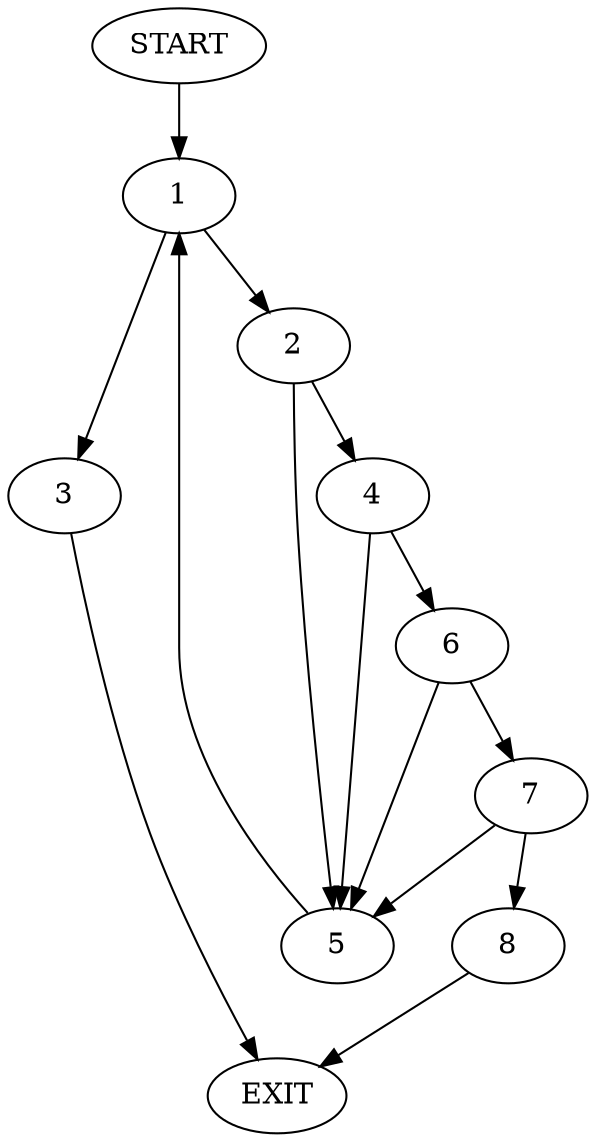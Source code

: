 digraph {
0 [label="START"]
9 [label="EXIT"]
0 -> 1
1 -> 2
1 -> 3
3 -> 9
2 -> 4
2 -> 5
5 -> 1
4 -> 6
4 -> 5
6 -> 7
6 -> 5
7 -> 8
7 -> 5
8 -> 9
}

